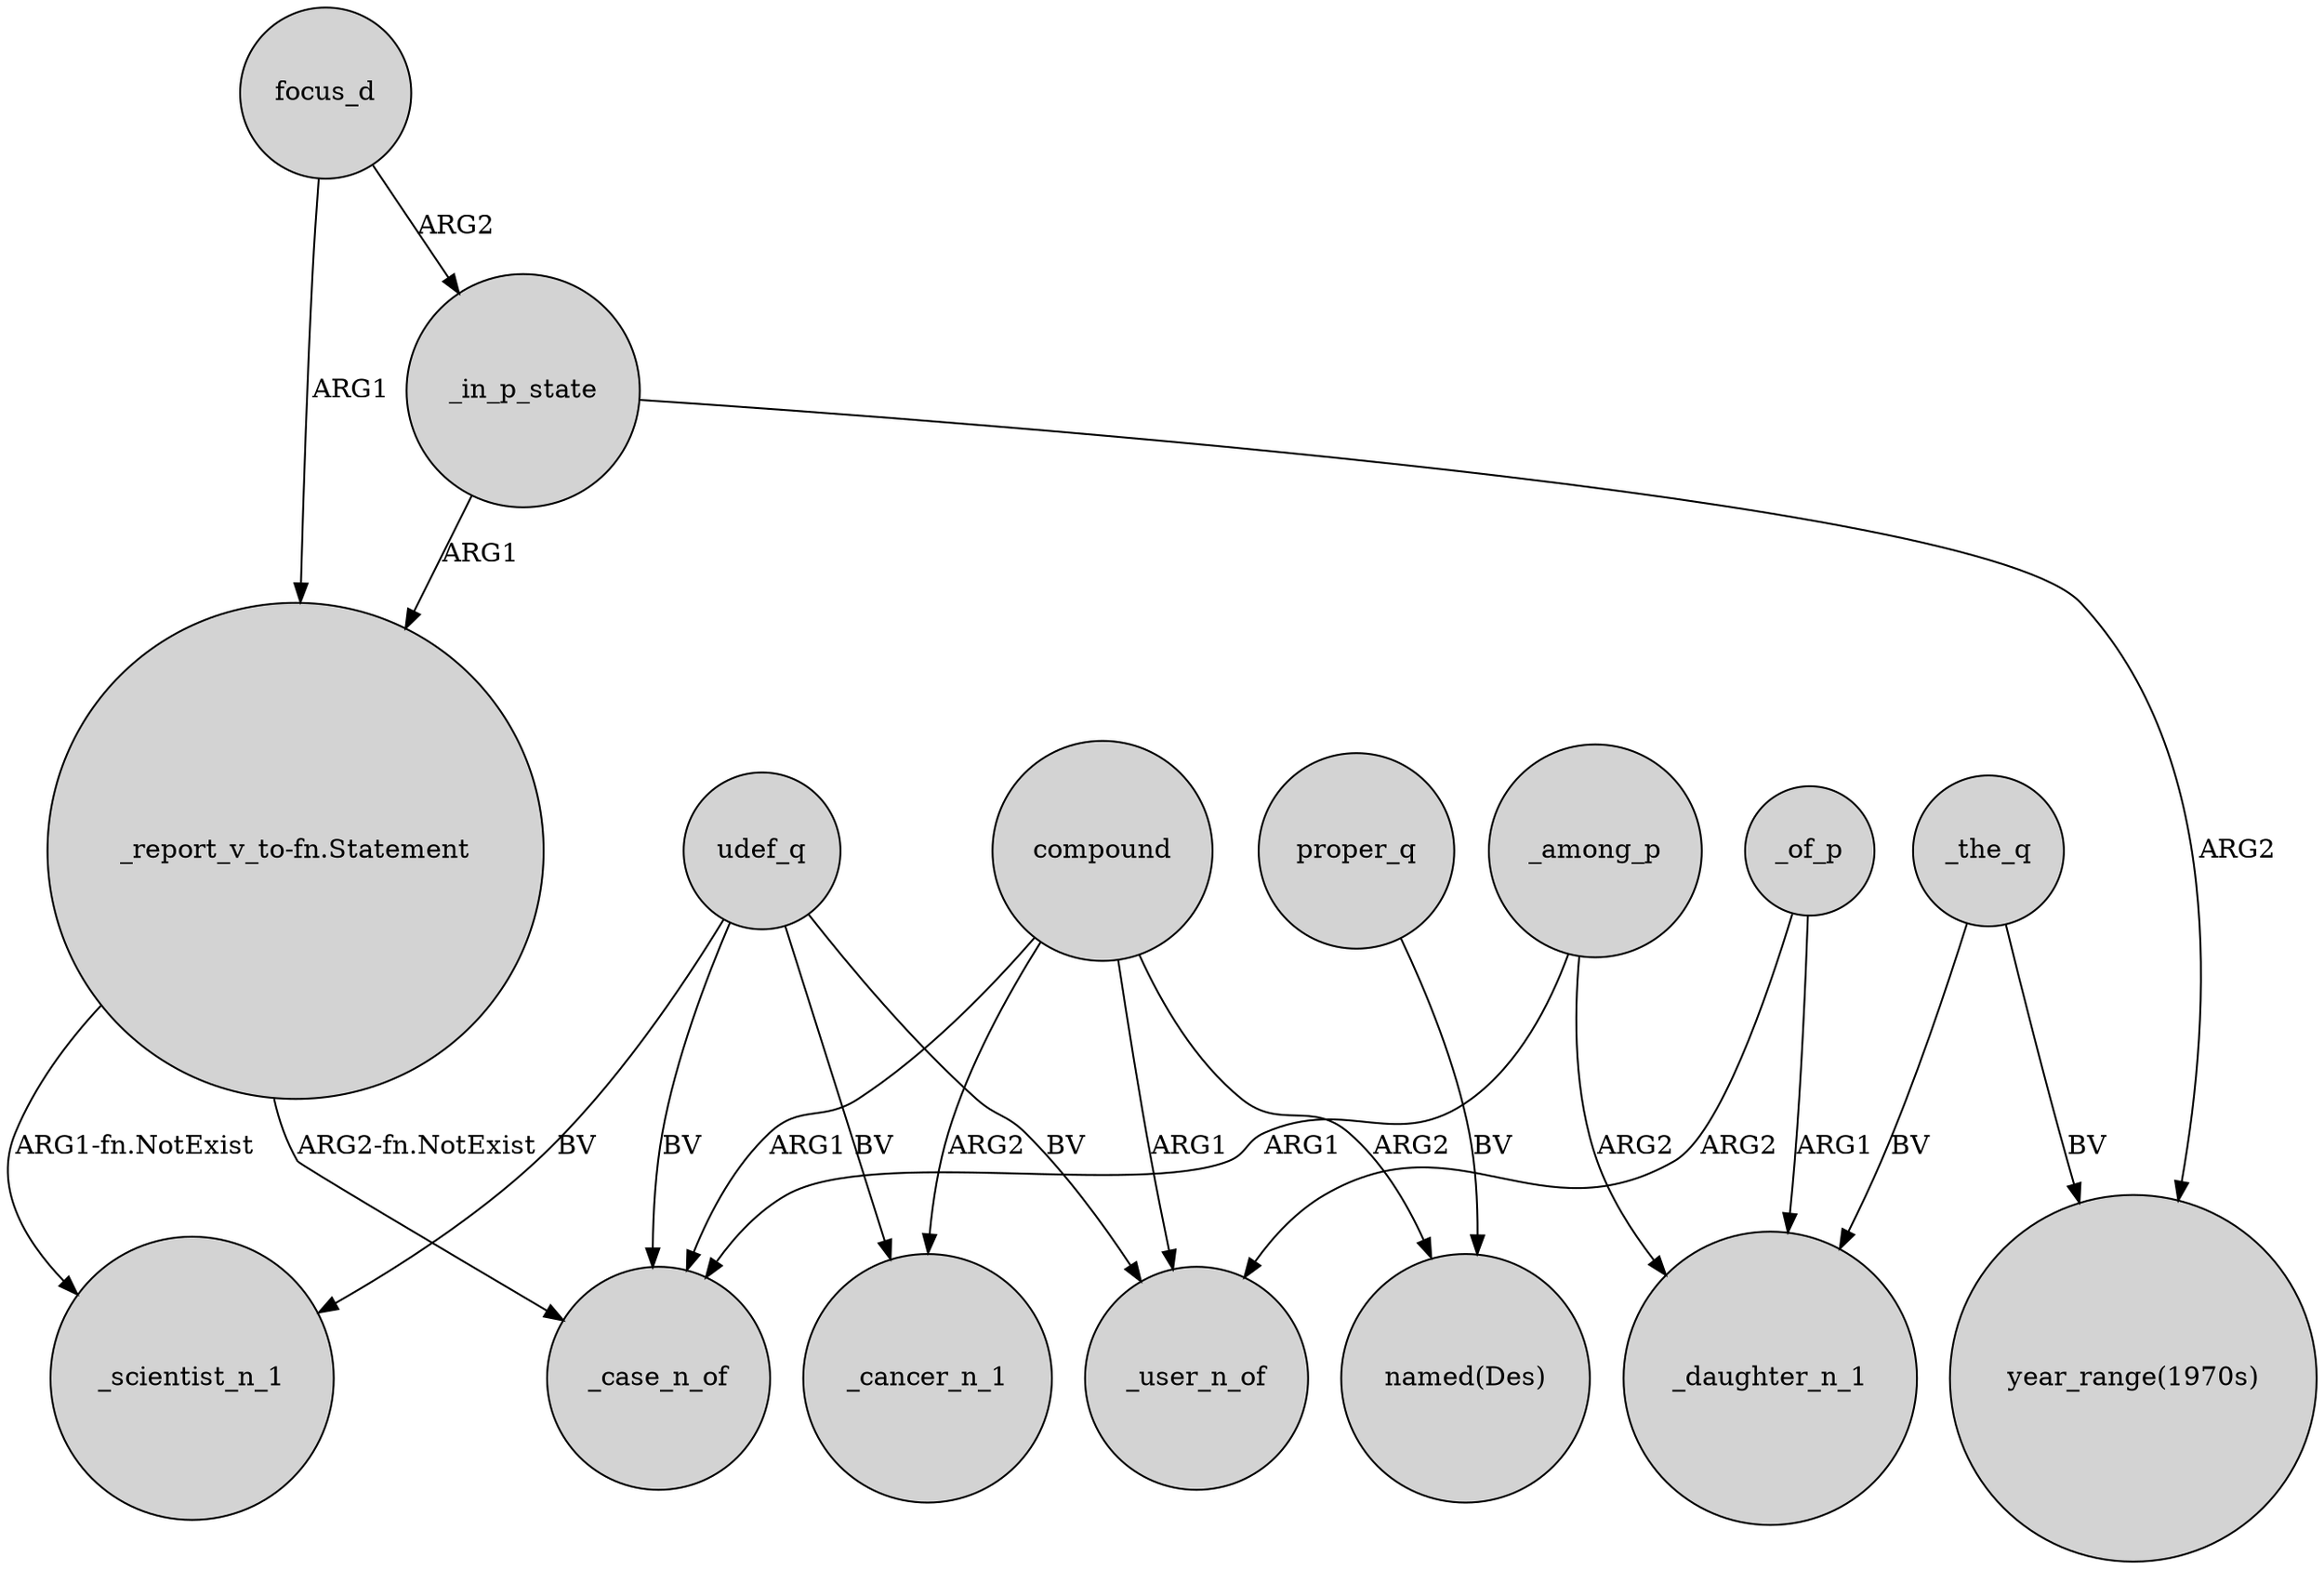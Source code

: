 digraph {
	node [shape=circle style=filled]
	focus_d -> "_report_v_to-fn.Statement" [label=ARG1]
	udef_q -> _cancer_n_1 [label=BV]
	_among_p -> _case_n_of [label=ARG1]
	_in_p_state -> "_report_v_to-fn.Statement" [label=ARG1]
	focus_d -> _in_p_state [label=ARG2]
	compound -> "named(Des)" [label=ARG2]
	_of_p -> _daughter_n_1 [label=ARG1]
	_in_p_state -> "year_range(1970s)" [label=ARG2]
	_the_q -> "year_range(1970s)" [label=BV]
	udef_q -> _user_n_of [label=BV]
	"_report_v_to-fn.Statement" -> _case_n_of [label="ARG2-fn.NotExist"]
	_among_p -> _daughter_n_1 [label=ARG2]
	compound -> _case_n_of [label=ARG1]
	compound -> _cancer_n_1 [label=ARG2]
	compound -> _user_n_of [label=ARG1]
	"_report_v_to-fn.Statement" -> _scientist_n_1 [label="ARG1-fn.NotExist"]
	_the_q -> _daughter_n_1 [label=BV]
	udef_q -> _scientist_n_1 [label=BV]
	proper_q -> "named(Des)" [label=BV]
	udef_q -> _case_n_of [label=BV]
	_of_p -> _user_n_of [label=ARG2]
}
